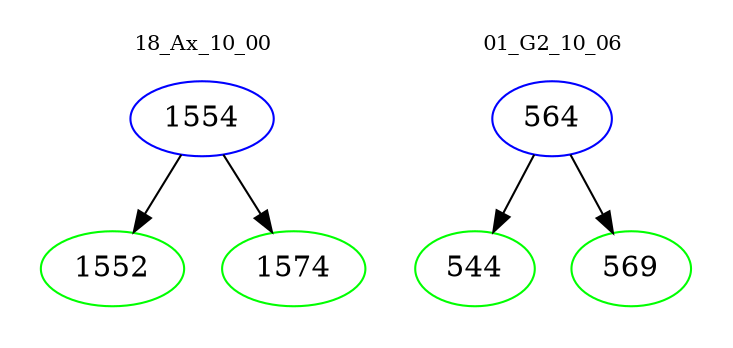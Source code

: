 digraph{
subgraph cluster_0 {
color = white
label = "18_Ax_10_00";
fontsize=10;
T0_1554 [label="1554", color="blue"]
T0_1554 -> T0_1552 [color="black"]
T0_1552 [label="1552", color="green"]
T0_1554 -> T0_1574 [color="black"]
T0_1574 [label="1574", color="green"]
}
subgraph cluster_1 {
color = white
label = "01_G2_10_06";
fontsize=10;
T1_564 [label="564", color="blue"]
T1_564 -> T1_544 [color="black"]
T1_544 [label="544", color="green"]
T1_564 -> T1_569 [color="black"]
T1_569 [label="569", color="green"]
}
}
